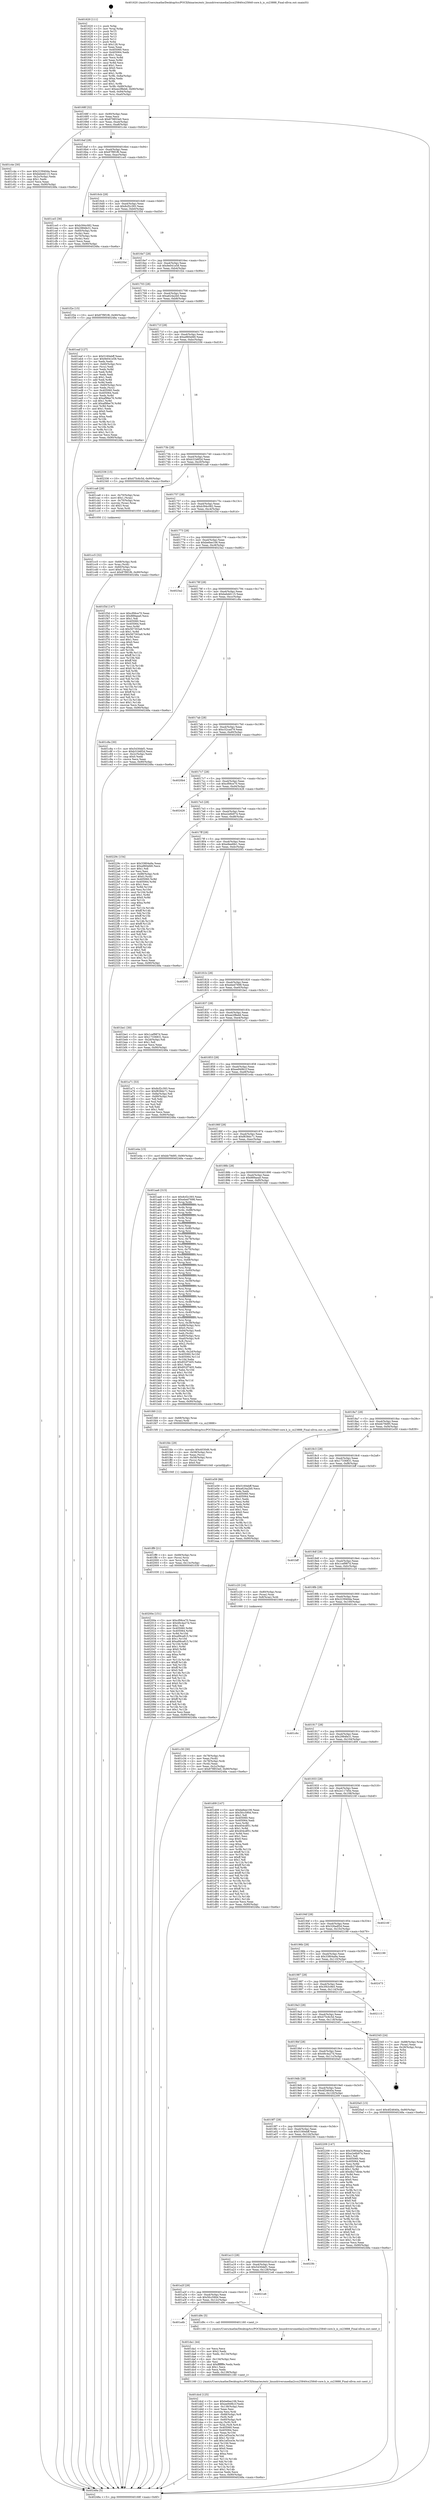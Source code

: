 digraph "0x401620" {
  label = "0x401620 (/mnt/c/Users/mathe/Desktop/tcc/POCII/binaries/extr_linuxdriversmediai2ccx25840cx25840-core.h_is_cx23888_Final-ollvm.out::main(0))"
  labelloc = "t"
  node[shape=record]

  Entry [label="",width=0.3,height=0.3,shape=circle,fillcolor=black,style=filled]
  "0x40168f" [label="{
     0x40168f [32]\l
     | [instrs]\l
     &nbsp;&nbsp;0x40168f \<+6\>: mov -0x90(%rbp),%eax\l
     &nbsp;&nbsp;0x401695 \<+2\>: mov %eax,%ecx\l
     &nbsp;&nbsp;0x401697 \<+6\>: sub $0x879853e0,%ecx\l
     &nbsp;&nbsp;0x40169d \<+6\>: mov %eax,-0xa4(%rbp)\l
     &nbsp;&nbsp;0x4016a3 \<+6\>: mov %ecx,-0xa8(%rbp)\l
     &nbsp;&nbsp;0x4016a9 \<+6\>: je 0000000000401c4e \<main+0x62e\>\l
  }"]
  "0x401c4e" [label="{
     0x401c4e [30]\l
     | [instrs]\l
     &nbsp;&nbsp;0x401c4e \<+5\>: mov $0x223940da,%eax\l
     &nbsp;&nbsp;0x401c53 \<+5\>: mov $0xbebdd115,%ecx\l
     &nbsp;&nbsp;0x401c58 \<+3\>: mov -0x2c(%rbp),%edx\l
     &nbsp;&nbsp;0x401c5b \<+3\>: cmp $0x1,%edx\l
     &nbsp;&nbsp;0x401c5e \<+3\>: cmovl %ecx,%eax\l
     &nbsp;&nbsp;0x401c61 \<+6\>: mov %eax,-0x90(%rbp)\l
     &nbsp;&nbsp;0x401c67 \<+5\>: jmp 000000000040248a \<main+0xe6a\>\l
  }"]
  "0x4016af" [label="{
     0x4016af [28]\l
     | [instrs]\l
     &nbsp;&nbsp;0x4016af \<+5\>: jmp 00000000004016b4 \<main+0x94\>\l
     &nbsp;&nbsp;0x4016b4 \<+6\>: mov -0xa4(%rbp),%eax\l
     &nbsp;&nbsp;0x4016ba \<+5\>: sub $0x87f9f1f6,%eax\l
     &nbsp;&nbsp;0x4016bf \<+6\>: mov %eax,-0xac(%rbp)\l
     &nbsp;&nbsp;0x4016c5 \<+6\>: je 0000000000401ce5 \<main+0x6c5\>\l
  }"]
  Exit [label="",width=0.3,height=0.3,shape=circle,fillcolor=black,style=filled,peripheries=2]
  "0x401ce5" [label="{
     0x401ce5 [36]\l
     | [instrs]\l
     &nbsp;&nbsp;0x401ce5 \<+5\>: mov $0xb394c082,%eax\l
     &nbsp;&nbsp;0x401cea \<+5\>: mov $0x2984fe31,%ecx\l
     &nbsp;&nbsp;0x401cef \<+4\>: mov -0x60(%rbp),%rdx\l
     &nbsp;&nbsp;0x401cf3 \<+2\>: mov (%rdx),%esi\l
     &nbsp;&nbsp;0x401cf5 \<+4\>: mov -0x70(%rbp),%rdx\l
     &nbsp;&nbsp;0x401cf9 \<+2\>: cmp (%rdx),%esi\l
     &nbsp;&nbsp;0x401cfb \<+3\>: cmovl %ecx,%eax\l
     &nbsp;&nbsp;0x401cfe \<+6\>: mov %eax,-0x90(%rbp)\l
     &nbsp;&nbsp;0x401d04 \<+5\>: jmp 000000000040248a \<main+0xe6a\>\l
  }"]
  "0x4016cb" [label="{
     0x4016cb [28]\l
     | [instrs]\l
     &nbsp;&nbsp;0x4016cb \<+5\>: jmp 00000000004016d0 \<main+0xb0\>\l
     &nbsp;&nbsp;0x4016d0 \<+6\>: mov -0xa4(%rbp),%eax\l
     &nbsp;&nbsp;0x4016d6 \<+5\>: sub $0x8cf2c393,%eax\l
     &nbsp;&nbsp;0x4016db \<+6\>: mov %eax,-0xb0(%rbp)\l
     &nbsp;&nbsp;0x4016e1 \<+6\>: je 000000000040235d \<main+0xd3d\>\l
  }"]
  "0x40200e" [label="{
     0x40200e [151]\l
     | [instrs]\l
     &nbsp;&nbsp;0x40200e \<+5\>: mov $0xcf06ce70,%eax\l
     &nbsp;&nbsp;0x402013 \<+5\>: mov $0x49c4a27d,%esi\l
     &nbsp;&nbsp;0x402018 \<+2\>: mov $0x1,%dl\l
     &nbsp;&nbsp;0x40201a \<+8\>: mov 0x405060,%r8d\l
     &nbsp;&nbsp;0x402022 \<+8\>: mov 0x405064,%r9d\l
     &nbsp;&nbsp;0x40202a \<+3\>: mov %r8d,%r10d\l
     &nbsp;&nbsp;0x40202d \<+7\>: sub $0xa99ca815,%r10d\l
     &nbsp;&nbsp;0x402034 \<+4\>: sub $0x1,%r10d\l
     &nbsp;&nbsp;0x402038 \<+7\>: add $0xa99ca815,%r10d\l
     &nbsp;&nbsp;0x40203f \<+4\>: imul %r10d,%r8d\l
     &nbsp;&nbsp;0x402043 \<+4\>: and $0x1,%r8d\l
     &nbsp;&nbsp;0x402047 \<+4\>: cmp $0x0,%r8d\l
     &nbsp;&nbsp;0x40204b \<+4\>: sete %r11b\l
     &nbsp;&nbsp;0x40204f \<+4\>: cmp $0xa,%r9d\l
     &nbsp;&nbsp;0x402053 \<+3\>: setl %bl\l
     &nbsp;&nbsp;0x402056 \<+3\>: mov %r11b,%r14b\l
     &nbsp;&nbsp;0x402059 \<+4\>: xor $0xff,%r14b\l
     &nbsp;&nbsp;0x40205d \<+3\>: mov %bl,%r15b\l
     &nbsp;&nbsp;0x402060 \<+4\>: xor $0xff,%r15b\l
     &nbsp;&nbsp;0x402064 \<+3\>: xor $0x0,%dl\l
     &nbsp;&nbsp;0x402067 \<+3\>: mov %r14b,%r12b\l
     &nbsp;&nbsp;0x40206a \<+4\>: and $0x0,%r12b\l
     &nbsp;&nbsp;0x40206e \<+3\>: and %dl,%r11b\l
     &nbsp;&nbsp;0x402071 \<+3\>: mov %r15b,%r13b\l
     &nbsp;&nbsp;0x402074 \<+4\>: and $0x0,%r13b\l
     &nbsp;&nbsp;0x402078 \<+2\>: and %dl,%bl\l
     &nbsp;&nbsp;0x40207a \<+3\>: or %r11b,%r12b\l
     &nbsp;&nbsp;0x40207d \<+3\>: or %bl,%r13b\l
     &nbsp;&nbsp;0x402080 \<+3\>: xor %r13b,%r12b\l
     &nbsp;&nbsp;0x402083 \<+3\>: or %r15b,%r14b\l
     &nbsp;&nbsp;0x402086 \<+4\>: xor $0xff,%r14b\l
     &nbsp;&nbsp;0x40208a \<+3\>: or $0x0,%dl\l
     &nbsp;&nbsp;0x40208d \<+3\>: and %dl,%r14b\l
     &nbsp;&nbsp;0x402090 \<+3\>: or %r14b,%r12b\l
     &nbsp;&nbsp;0x402093 \<+4\>: test $0x1,%r12b\l
     &nbsp;&nbsp;0x402097 \<+3\>: cmovne %esi,%eax\l
     &nbsp;&nbsp;0x40209a \<+6\>: mov %eax,-0x90(%rbp)\l
     &nbsp;&nbsp;0x4020a0 \<+5\>: jmp 000000000040248a \<main+0xe6a\>\l
  }"]
  "0x40235d" [label="{
     0x40235d\l
  }", style=dashed]
  "0x4016e7" [label="{
     0x4016e7 [28]\l
     | [instrs]\l
     &nbsp;&nbsp;0x4016e7 \<+5\>: jmp 00000000004016ec \<main+0xcc\>\l
     &nbsp;&nbsp;0x4016ec \<+6\>: mov -0xa4(%rbp),%eax\l
     &nbsp;&nbsp;0x4016f2 \<+5\>: sub $0x9e041e58,%eax\l
     &nbsp;&nbsp;0x4016f7 \<+6\>: mov %eax,-0xb4(%rbp)\l
     &nbsp;&nbsp;0x4016fd \<+6\>: je 0000000000401f2e \<main+0x90e\>\l
  }"]
  "0x401ff9" [label="{
     0x401ff9 [21]\l
     | [instrs]\l
     &nbsp;&nbsp;0x401ff9 \<+4\>: mov -0x68(%rbp),%rcx\l
     &nbsp;&nbsp;0x401ffd \<+3\>: mov (%rcx),%rcx\l
     &nbsp;&nbsp;0x402000 \<+3\>: mov %rcx,%rdi\l
     &nbsp;&nbsp;0x402003 \<+6\>: mov %eax,-0x13c(%rbp)\l
     &nbsp;&nbsp;0x402009 \<+5\>: call 0000000000401030 \<free@plt\>\l
     | [calls]\l
     &nbsp;&nbsp;0x401030 \{1\} (unknown)\l
  }"]
  "0x401f2e" [label="{
     0x401f2e [15]\l
     | [instrs]\l
     &nbsp;&nbsp;0x401f2e \<+10\>: movl $0x87f9f1f6,-0x90(%rbp)\l
     &nbsp;&nbsp;0x401f38 \<+5\>: jmp 000000000040248a \<main+0xe6a\>\l
  }"]
  "0x401703" [label="{
     0x401703 [28]\l
     | [instrs]\l
     &nbsp;&nbsp;0x401703 \<+5\>: jmp 0000000000401708 \<main+0xe8\>\l
     &nbsp;&nbsp;0x401708 \<+6\>: mov -0xa4(%rbp),%eax\l
     &nbsp;&nbsp;0x40170e \<+5\>: sub $0xa624a2b0,%eax\l
     &nbsp;&nbsp;0x401713 \<+6\>: mov %eax,-0xb8(%rbp)\l
     &nbsp;&nbsp;0x401719 \<+6\>: je 0000000000401eaf \<main+0x88f\>\l
  }"]
  "0x401fdc" [label="{
     0x401fdc [29]\l
     | [instrs]\l
     &nbsp;&nbsp;0x401fdc \<+10\>: movabs $0x4030d6,%rdi\l
     &nbsp;&nbsp;0x401fe6 \<+4\>: mov -0x58(%rbp),%rcx\l
     &nbsp;&nbsp;0x401fea \<+2\>: mov %eax,(%rcx)\l
     &nbsp;&nbsp;0x401fec \<+4\>: mov -0x58(%rbp),%rcx\l
     &nbsp;&nbsp;0x401ff0 \<+2\>: mov (%rcx),%esi\l
     &nbsp;&nbsp;0x401ff2 \<+2\>: mov $0x0,%al\l
     &nbsp;&nbsp;0x401ff4 \<+5\>: call 0000000000401040 \<printf@plt\>\l
     | [calls]\l
     &nbsp;&nbsp;0x401040 \{1\} (unknown)\l
  }"]
  "0x401eaf" [label="{
     0x401eaf [127]\l
     | [instrs]\l
     &nbsp;&nbsp;0x401eaf \<+5\>: mov $0x5160ebff,%eax\l
     &nbsp;&nbsp;0x401eb4 \<+5\>: mov $0x9e041e58,%ecx\l
     &nbsp;&nbsp;0x401eb9 \<+2\>: xor %edx,%edx\l
     &nbsp;&nbsp;0x401ebb \<+4\>: mov -0x60(%rbp),%rsi\l
     &nbsp;&nbsp;0x401ebf \<+2\>: mov (%rsi),%edi\l
     &nbsp;&nbsp;0x401ec1 \<+3\>: mov %edx,%r8d\l
     &nbsp;&nbsp;0x401ec4 \<+3\>: sub %edi,%r8d\l
     &nbsp;&nbsp;0x401ec7 \<+2\>: mov %edx,%edi\l
     &nbsp;&nbsp;0x401ec9 \<+3\>: sub $0x1,%edi\l
     &nbsp;&nbsp;0x401ecc \<+3\>: add %edi,%r8d\l
     &nbsp;&nbsp;0x401ecf \<+3\>: sub %r8d,%edx\l
     &nbsp;&nbsp;0x401ed2 \<+4\>: mov -0x60(%rbp),%rsi\l
     &nbsp;&nbsp;0x401ed6 \<+2\>: mov %edx,(%rsi)\l
     &nbsp;&nbsp;0x401ed8 \<+7\>: mov 0x405060,%edx\l
     &nbsp;&nbsp;0x401edf \<+7\>: mov 0x405064,%edi\l
     &nbsp;&nbsp;0x401ee6 \<+3\>: mov %edx,%r8d\l
     &nbsp;&nbsp;0x401ee9 \<+7\>: sub $0xaf9fee76,%r8d\l
     &nbsp;&nbsp;0x401ef0 \<+4\>: sub $0x1,%r8d\l
     &nbsp;&nbsp;0x401ef4 \<+7\>: add $0xaf9fee76,%r8d\l
     &nbsp;&nbsp;0x401efb \<+4\>: imul %r8d,%edx\l
     &nbsp;&nbsp;0x401eff \<+3\>: and $0x1,%edx\l
     &nbsp;&nbsp;0x401f02 \<+3\>: cmp $0x0,%edx\l
     &nbsp;&nbsp;0x401f05 \<+4\>: sete %r9b\l
     &nbsp;&nbsp;0x401f09 \<+3\>: cmp $0xa,%edi\l
     &nbsp;&nbsp;0x401f0c \<+4\>: setl %r10b\l
     &nbsp;&nbsp;0x401f10 \<+3\>: mov %r9b,%r11b\l
     &nbsp;&nbsp;0x401f13 \<+3\>: and %r10b,%r11b\l
     &nbsp;&nbsp;0x401f16 \<+3\>: xor %r10b,%r9b\l
     &nbsp;&nbsp;0x401f19 \<+3\>: or %r9b,%r11b\l
     &nbsp;&nbsp;0x401f1c \<+4\>: test $0x1,%r11b\l
     &nbsp;&nbsp;0x401f20 \<+3\>: cmovne %ecx,%eax\l
     &nbsp;&nbsp;0x401f23 \<+6\>: mov %eax,-0x90(%rbp)\l
     &nbsp;&nbsp;0x401f29 \<+5\>: jmp 000000000040248a \<main+0xe6a\>\l
  }"]
  "0x40171f" [label="{
     0x40171f [28]\l
     | [instrs]\l
     &nbsp;&nbsp;0x40171f \<+5\>: jmp 0000000000401724 \<main+0x104\>\l
     &nbsp;&nbsp;0x401724 \<+6\>: mov -0xa4(%rbp),%eax\l
     &nbsp;&nbsp;0x40172a \<+5\>: sub $0xa960efd0,%eax\l
     &nbsp;&nbsp;0x40172f \<+6\>: mov %eax,-0xbc(%rbp)\l
     &nbsp;&nbsp;0x401735 \<+6\>: je 0000000000402336 \<main+0xd16\>\l
  }"]
  "0x401dcd" [label="{
     0x401dcd [125]\l
     | [instrs]\l
     &nbsp;&nbsp;0x401dcd \<+5\>: mov $0xbe6ee106,%ecx\l
     &nbsp;&nbsp;0x401dd2 \<+5\>: mov $0xee949b1f,%edx\l
     &nbsp;&nbsp;0x401dd7 \<+6\>: mov -0x138(%rbp),%esi\l
     &nbsp;&nbsp;0x401ddd \<+3\>: imul %eax,%esi\l
     &nbsp;&nbsp;0x401de0 \<+3\>: movslq %esi,%rdi\l
     &nbsp;&nbsp;0x401de3 \<+4\>: mov -0x68(%rbp),%r8\l
     &nbsp;&nbsp;0x401de7 \<+3\>: mov (%r8),%r8\l
     &nbsp;&nbsp;0x401dea \<+4\>: mov -0x60(%rbp),%r9\l
     &nbsp;&nbsp;0x401dee \<+3\>: movslq (%r9),%r9\l
     &nbsp;&nbsp;0x401df1 \<+4\>: mov %rdi,(%r8,%r9,8)\l
     &nbsp;&nbsp;0x401df5 \<+7\>: mov 0x405060,%eax\l
     &nbsp;&nbsp;0x401dfc \<+7\>: mov 0x405064,%esi\l
     &nbsp;&nbsp;0x401e03 \<+3\>: mov %eax,%r10d\l
     &nbsp;&nbsp;0x401e06 \<+7\>: sub $0x1ef3ce3e,%r10d\l
     &nbsp;&nbsp;0x401e0d \<+4\>: sub $0x1,%r10d\l
     &nbsp;&nbsp;0x401e11 \<+7\>: add $0x1ef3ce3e,%r10d\l
     &nbsp;&nbsp;0x401e18 \<+4\>: imul %r10d,%eax\l
     &nbsp;&nbsp;0x401e1c \<+3\>: and $0x1,%eax\l
     &nbsp;&nbsp;0x401e1f \<+3\>: cmp $0x0,%eax\l
     &nbsp;&nbsp;0x401e22 \<+4\>: sete %r11b\l
     &nbsp;&nbsp;0x401e26 \<+3\>: cmp $0xa,%esi\l
     &nbsp;&nbsp;0x401e29 \<+3\>: setl %bl\l
     &nbsp;&nbsp;0x401e2c \<+3\>: mov %r11b,%r14b\l
     &nbsp;&nbsp;0x401e2f \<+3\>: and %bl,%r14b\l
     &nbsp;&nbsp;0x401e32 \<+3\>: xor %bl,%r11b\l
     &nbsp;&nbsp;0x401e35 \<+3\>: or %r11b,%r14b\l
     &nbsp;&nbsp;0x401e38 \<+4\>: test $0x1,%r14b\l
     &nbsp;&nbsp;0x401e3c \<+3\>: cmovne %edx,%ecx\l
     &nbsp;&nbsp;0x401e3f \<+6\>: mov %ecx,-0x90(%rbp)\l
     &nbsp;&nbsp;0x401e45 \<+5\>: jmp 000000000040248a \<main+0xe6a\>\l
  }"]
  "0x402336" [label="{
     0x402336 [15]\l
     | [instrs]\l
     &nbsp;&nbsp;0x402336 \<+10\>: movl $0x475c6c5d,-0x90(%rbp)\l
     &nbsp;&nbsp;0x402340 \<+5\>: jmp 000000000040248a \<main+0xe6a\>\l
  }"]
  "0x40173b" [label="{
     0x40173b [28]\l
     | [instrs]\l
     &nbsp;&nbsp;0x40173b \<+5\>: jmp 0000000000401740 \<main+0x120\>\l
     &nbsp;&nbsp;0x401740 \<+6\>: mov -0xa4(%rbp),%eax\l
     &nbsp;&nbsp;0x401746 \<+5\>: sub $0xb31b6f2d,%eax\l
     &nbsp;&nbsp;0x40174b \<+6\>: mov %eax,-0xc0(%rbp)\l
     &nbsp;&nbsp;0x401751 \<+6\>: je 0000000000401ca8 \<main+0x688\>\l
  }"]
  "0x401da1" [label="{
     0x401da1 [44]\l
     | [instrs]\l
     &nbsp;&nbsp;0x401da1 \<+2\>: xor %ecx,%ecx\l
     &nbsp;&nbsp;0x401da3 \<+5\>: mov $0x2,%edx\l
     &nbsp;&nbsp;0x401da8 \<+6\>: mov %edx,-0x134(%rbp)\l
     &nbsp;&nbsp;0x401dae \<+1\>: cltd\l
     &nbsp;&nbsp;0x401daf \<+6\>: mov -0x134(%rbp),%esi\l
     &nbsp;&nbsp;0x401db5 \<+2\>: idiv %esi\l
     &nbsp;&nbsp;0x401db7 \<+6\>: imul $0xfffffffe,%edx,%edx\l
     &nbsp;&nbsp;0x401dbd \<+3\>: sub $0x1,%ecx\l
     &nbsp;&nbsp;0x401dc0 \<+2\>: sub %ecx,%edx\l
     &nbsp;&nbsp;0x401dc2 \<+6\>: mov %edx,-0x138(%rbp)\l
     &nbsp;&nbsp;0x401dc8 \<+5\>: call 0000000000401160 \<next_i\>\l
     | [calls]\l
     &nbsp;&nbsp;0x401160 \{1\} (/mnt/c/Users/mathe/Desktop/tcc/POCII/binaries/extr_linuxdriversmediai2ccx25840cx25840-core.h_is_cx23888_Final-ollvm.out::next_i)\l
  }"]
  "0x401ca8" [label="{
     0x401ca8 [29]\l
     | [instrs]\l
     &nbsp;&nbsp;0x401ca8 \<+4\>: mov -0x70(%rbp),%rax\l
     &nbsp;&nbsp;0x401cac \<+6\>: movl $0x1,(%rax)\l
     &nbsp;&nbsp;0x401cb2 \<+4\>: mov -0x70(%rbp),%rax\l
     &nbsp;&nbsp;0x401cb6 \<+3\>: movslq (%rax),%rax\l
     &nbsp;&nbsp;0x401cb9 \<+4\>: shl $0x3,%rax\l
     &nbsp;&nbsp;0x401cbd \<+3\>: mov %rax,%rdi\l
     &nbsp;&nbsp;0x401cc0 \<+5\>: call 0000000000401050 \<malloc@plt\>\l
     | [calls]\l
     &nbsp;&nbsp;0x401050 \{1\} (unknown)\l
  }"]
  "0x401757" [label="{
     0x401757 [28]\l
     | [instrs]\l
     &nbsp;&nbsp;0x401757 \<+5\>: jmp 000000000040175c \<main+0x13c\>\l
     &nbsp;&nbsp;0x40175c \<+6\>: mov -0xa4(%rbp),%eax\l
     &nbsp;&nbsp;0x401762 \<+5\>: sub $0xb394c082,%eax\l
     &nbsp;&nbsp;0x401767 \<+6\>: mov %eax,-0xc4(%rbp)\l
     &nbsp;&nbsp;0x40176d \<+6\>: je 0000000000401f3d \<main+0x91d\>\l
  }"]
  "0x401a4b" [label="{
     0x401a4b\l
  }", style=dashed]
  "0x401f3d" [label="{
     0x401f3d [147]\l
     | [instrs]\l
     &nbsp;&nbsp;0x401f3d \<+5\>: mov $0xcf06ce70,%eax\l
     &nbsp;&nbsp;0x401f42 \<+5\>: mov $0x889aea0,%ecx\l
     &nbsp;&nbsp;0x401f47 \<+2\>: mov $0x1,%dl\l
     &nbsp;&nbsp;0x401f49 \<+7\>: mov 0x405060,%esi\l
     &nbsp;&nbsp;0x401f50 \<+7\>: mov 0x405064,%edi\l
     &nbsp;&nbsp;0x401f57 \<+3\>: mov %esi,%r8d\l
     &nbsp;&nbsp;0x401f5a \<+7\>: sub $0x567303a9,%r8d\l
     &nbsp;&nbsp;0x401f61 \<+4\>: sub $0x1,%r8d\l
     &nbsp;&nbsp;0x401f65 \<+7\>: add $0x567303a9,%r8d\l
     &nbsp;&nbsp;0x401f6c \<+4\>: imul %r8d,%esi\l
     &nbsp;&nbsp;0x401f70 \<+3\>: and $0x1,%esi\l
     &nbsp;&nbsp;0x401f73 \<+3\>: cmp $0x0,%esi\l
     &nbsp;&nbsp;0x401f76 \<+4\>: sete %r9b\l
     &nbsp;&nbsp;0x401f7a \<+3\>: cmp $0xa,%edi\l
     &nbsp;&nbsp;0x401f7d \<+4\>: setl %r10b\l
     &nbsp;&nbsp;0x401f81 \<+3\>: mov %r9b,%r11b\l
     &nbsp;&nbsp;0x401f84 \<+4\>: xor $0xff,%r11b\l
     &nbsp;&nbsp;0x401f88 \<+3\>: mov %r10b,%bl\l
     &nbsp;&nbsp;0x401f8b \<+3\>: xor $0xff,%bl\l
     &nbsp;&nbsp;0x401f8e \<+3\>: xor $0x0,%dl\l
     &nbsp;&nbsp;0x401f91 \<+3\>: mov %r11b,%r14b\l
     &nbsp;&nbsp;0x401f94 \<+4\>: and $0x0,%r14b\l
     &nbsp;&nbsp;0x401f98 \<+3\>: and %dl,%r9b\l
     &nbsp;&nbsp;0x401f9b \<+3\>: mov %bl,%r15b\l
     &nbsp;&nbsp;0x401f9e \<+4\>: and $0x0,%r15b\l
     &nbsp;&nbsp;0x401fa2 \<+3\>: and %dl,%r10b\l
     &nbsp;&nbsp;0x401fa5 \<+3\>: or %r9b,%r14b\l
     &nbsp;&nbsp;0x401fa8 \<+3\>: or %r10b,%r15b\l
     &nbsp;&nbsp;0x401fab \<+3\>: xor %r15b,%r14b\l
     &nbsp;&nbsp;0x401fae \<+3\>: or %bl,%r11b\l
     &nbsp;&nbsp;0x401fb1 \<+4\>: xor $0xff,%r11b\l
     &nbsp;&nbsp;0x401fb5 \<+3\>: or $0x0,%dl\l
     &nbsp;&nbsp;0x401fb8 \<+3\>: and %dl,%r11b\l
     &nbsp;&nbsp;0x401fbb \<+3\>: or %r11b,%r14b\l
     &nbsp;&nbsp;0x401fbe \<+4\>: test $0x1,%r14b\l
     &nbsp;&nbsp;0x401fc2 \<+3\>: cmovne %ecx,%eax\l
     &nbsp;&nbsp;0x401fc5 \<+6\>: mov %eax,-0x90(%rbp)\l
     &nbsp;&nbsp;0x401fcb \<+5\>: jmp 000000000040248a \<main+0xe6a\>\l
  }"]
  "0x401773" [label="{
     0x401773 [28]\l
     | [instrs]\l
     &nbsp;&nbsp;0x401773 \<+5\>: jmp 0000000000401778 \<main+0x158\>\l
     &nbsp;&nbsp;0x401778 \<+6\>: mov -0xa4(%rbp),%eax\l
     &nbsp;&nbsp;0x40177e \<+5\>: sub $0xbe6ee106,%eax\l
     &nbsp;&nbsp;0x401783 \<+6\>: mov %eax,-0xc8(%rbp)\l
     &nbsp;&nbsp;0x401789 \<+6\>: je 00000000004023a2 \<main+0xd82\>\l
  }"]
  "0x401d9c" [label="{
     0x401d9c [5]\l
     | [instrs]\l
     &nbsp;&nbsp;0x401d9c \<+5\>: call 0000000000401160 \<next_i\>\l
     | [calls]\l
     &nbsp;&nbsp;0x401160 \{1\} (/mnt/c/Users/mathe/Desktop/tcc/POCII/binaries/extr_linuxdriversmediai2ccx25840cx25840-core.h_is_cx23888_Final-ollvm.out::next_i)\l
  }"]
  "0x4023a2" [label="{
     0x4023a2\l
  }", style=dashed]
  "0x40178f" [label="{
     0x40178f [28]\l
     | [instrs]\l
     &nbsp;&nbsp;0x40178f \<+5\>: jmp 0000000000401794 \<main+0x174\>\l
     &nbsp;&nbsp;0x401794 \<+6\>: mov -0xa4(%rbp),%eax\l
     &nbsp;&nbsp;0x40179a \<+5\>: sub $0xbebdd115,%eax\l
     &nbsp;&nbsp;0x40179f \<+6\>: mov %eax,-0xcc(%rbp)\l
     &nbsp;&nbsp;0x4017a5 \<+6\>: je 0000000000401c8a \<main+0x66a\>\l
  }"]
  "0x401a2f" [label="{
     0x401a2f [28]\l
     | [instrs]\l
     &nbsp;&nbsp;0x401a2f \<+5\>: jmp 0000000000401a34 \<main+0x414\>\l
     &nbsp;&nbsp;0x401a34 \<+6\>: mov -0xa4(%rbp),%eax\l
     &nbsp;&nbsp;0x401a3a \<+5\>: sub $0x5fcc590d,%eax\l
     &nbsp;&nbsp;0x401a3f \<+6\>: mov %eax,-0x12c(%rbp)\l
     &nbsp;&nbsp;0x401a45 \<+6\>: je 0000000000401d9c \<main+0x77c\>\l
  }"]
  "0x401c8a" [label="{
     0x401c8a [30]\l
     | [instrs]\l
     &nbsp;&nbsp;0x401c8a \<+5\>: mov $0x5430def1,%eax\l
     &nbsp;&nbsp;0x401c8f \<+5\>: mov $0xb31b6f2d,%ecx\l
     &nbsp;&nbsp;0x401c94 \<+3\>: mov -0x2c(%rbp),%edx\l
     &nbsp;&nbsp;0x401c97 \<+3\>: cmp $0x0,%edx\l
     &nbsp;&nbsp;0x401c9a \<+3\>: cmove %ecx,%eax\l
     &nbsp;&nbsp;0x401c9d \<+6\>: mov %eax,-0x90(%rbp)\l
     &nbsp;&nbsp;0x401ca3 \<+5\>: jmp 000000000040248a \<main+0xe6a\>\l
  }"]
  "0x4017ab" [label="{
     0x4017ab [28]\l
     | [instrs]\l
     &nbsp;&nbsp;0x4017ab \<+5\>: jmp 00000000004017b0 \<main+0x190\>\l
     &nbsp;&nbsp;0x4017b0 \<+6\>: mov -0xa4(%rbp),%eax\l
     &nbsp;&nbsp;0x4017b6 \<+5\>: sub $0xc52cad79,%eax\l
     &nbsp;&nbsp;0x4017bb \<+6\>: mov %eax,-0xd0(%rbp)\l
     &nbsp;&nbsp;0x4017c1 \<+6\>: je 00000000004020b4 \<main+0xa94\>\l
  }"]
  "0x4021e6" [label="{
     0x4021e6\l
  }", style=dashed]
  "0x4020b4" [label="{
     0x4020b4\l
  }", style=dashed]
  "0x4017c7" [label="{
     0x4017c7 [28]\l
     | [instrs]\l
     &nbsp;&nbsp;0x4017c7 \<+5\>: jmp 00000000004017cc \<main+0x1ac\>\l
     &nbsp;&nbsp;0x4017cc \<+6\>: mov -0xa4(%rbp),%eax\l
     &nbsp;&nbsp;0x4017d2 \<+5\>: sub $0xcf06ce70,%eax\l
     &nbsp;&nbsp;0x4017d7 \<+6\>: mov %eax,-0xd4(%rbp)\l
     &nbsp;&nbsp;0x4017dd \<+6\>: je 0000000000402426 \<main+0xe06\>\l
  }"]
  "0x401a13" [label="{
     0x401a13 [28]\l
     | [instrs]\l
     &nbsp;&nbsp;0x401a13 \<+5\>: jmp 0000000000401a18 \<main+0x3f8\>\l
     &nbsp;&nbsp;0x401a18 \<+6\>: mov -0xa4(%rbp),%eax\l
     &nbsp;&nbsp;0x401a1e \<+5\>: sub $0x5430def1,%eax\l
     &nbsp;&nbsp;0x401a23 \<+6\>: mov %eax,-0x128(%rbp)\l
     &nbsp;&nbsp;0x401a29 \<+6\>: je 00000000004021e6 \<main+0xbc6\>\l
  }"]
  "0x402426" [label="{
     0x402426\l
  }", style=dashed]
  "0x4017e3" [label="{
     0x4017e3 [28]\l
     | [instrs]\l
     &nbsp;&nbsp;0x4017e3 \<+5\>: jmp 00000000004017e8 \<main+0x1c8\>\l
     &nbsp;&nbsp;0x4017e8 \<+6\>: mov -0xa4(%rbp),%eax\l
     &nbsp;&nbsp;0x4017ee \<+5\>: sub $0xe2e6b974,%eax\l
     &nbsp;&nbsp;0x4017f3 \<+6\>: mov %eax,-0xd8(%rbp)\l
     &nbsp;&nbsp;0x4017f9 \<+6\>: je 000000000040229c \<main+0xc7c\>\l
  }"]
  "0x4023fc" [label="{
     0x4023fc\l
  }", style=dashed]
  "0x40229c" [label="{
     0x40229c [154]\l
     | [instrs]\l
     &nbsp;&nbsp;0x40229c \<+5\>: mov $0x33804a9a,%eax\l
     &nbsp;&nbsp;0x4022a1 \<+5\>: mov $0xa960efd0,%ecx\l
     &nbsp;&nbsp;0x4022a6 \<+2\>: mov $0x1,%dl\l
     &nbsp;&nbsp;0x4022a8 \<+2\>: xor %esi,%esi\l
     &nbsp;&nbsp;0x4022aa \<+7\>: mov -0x88(%rbp),%rdi\l
     &nbsp;&nbsp;0x4022b1 \<+6\>: movl $0x0,(%rdi)\l
     &nbsp;&nbsp;0x4022b7 \<+8\>: mov 0x405060,%r8d\l
     &nbsp;&nbsp;0x4022bf \<+8\>: mov 0x405064,%r9d\l
     &nbsp;&nbsp;0x4022c7 \<+3\>: sub $0x1,%esi\l
     &nbsp;&nbsp;0x4022ca \<+3\>: mov %r8d,%r10d\l
     &nbsp;&nbsp;0x4022cd \<+3\>: add %esi,%r10d\l
     &nbsp;&nbsp;0x4022d0 \<+4\>: imul %r10d,%r8d\l
     &nbsp;&nbsp;0x4022d4 \<+4\>: and $0x1,%r8d\l
     &nbsp;&nbsp;0x4022d8 \<+4\>: cmp $0x0,%r8d\l
     &nbsp;&nbsp;0x4022dc \<+4\>: sete %r11b\l
     &nbsp;&nbsp;0x4022e0 \<+4\>: cmp $0xa,%r9d\l
     &nbsp;&nbsp;0x4022e4 \<+3\>: setl %bl\l
     &nbsp;&nbsp;0x4022e7 \<+3\>: mov %r11b,%r14b\l
     &nbsp;&nbsp;0x4022ea \<+4\>: xor $0xff,%r14b\l
     &nbsp;&nbsp;0x4022ee \<+3\>: mov %bl,%r15b\l
     &nbsp;&nbsp;0x4022f1 \<+4\>: xor $0xff,%r15b\l
     &nbsp;&nbsp;0x4022f5 \<+3\>: xor $0x1,%dl\l
     &nbsp;&nbsp;0x4022f8 \<+3\>: mov %r14b,%r12b\l
     &nbsp;&nbsp;0x4022fb \<+4\>: and $0xff,%r12b\l
     &nbsp;&nbsp;0x4022ff \<+3\>: and %dl,%r11b\l
     &nbsp;&nbsp;0x402302 \<+3\>: mov %r15b,%r13b\l
     &nbsp;&nbsp;0x402305 \<+4\>: and $0xff,%r13b\l
     &nbsp;&nbsp;0x402309 \<+2\>: and %dl,%bl\l
     &nbsp;&nbsp;0x40230b \<+3\>: or %r11b,%r12b\l
     &nbsp;&nbsp;0x40230e \<+3\>: or %bl,%r13b\l
     &nbsp;&nbsp;0x402311 \<+3\>: xor %r13b,%r12b\l
     &nbsp;&nbsp;0x402314 \<+3\>: or %r15b,%r14b\l
     &nbsp;&nbsp;0x402317 \<+4\>: xor $0xff,%r14b\l
     &nbsp;&nbsp;0x40231b \<+3\>: or $0x1,%dl\l
     &nbsp;&nbsp;0x40231e \<+3\>: and %dl,%r14b\l
     &nbsp;&nbsp;0x402321 \<+3\>: or %r14b,%r12b\l
     &nbsp;&nbsp;0x402324 \<+4\>: test $0x1,%r12b\l
     &nbsp;&nbsp;0x402328 \<+3\>: cmovne %ecx,%eax\l
     &nbsp;&nbsp;0x40232b \<+6\>: mov %eax,-0x90(%rbp)\l
     &nbsp;&nbsp;0x402331 \<+5\>: jmp 000000000040248a \<main+0xe6a\>\l
  }"]
  "0x4017ff" [label="{
     0x4017ff [28]\l
     | [instrs]\l
     &nbsp;&nbsp;0x4017ff \<+5\>: jmp 0000000000401804 \<main+0x1e4\>\l
     &nbsp;&nbsp;0x401804 \<+6\>: mov -0xa4(%rbp),%eax\l
     &nbsp;&nbsp;0x40180a \<+5\>: sub $0xe9ee6fe1,%eax\l
     &nbsp;&nbsp;0x40180f \<+6\>: mov %eax,-0xdc(%rbp)\l
     &nbsp;&nbsp;0x401815 \<+6\>: je 00000000004020f1 \<main+0xad1\>\l
  }"]
  "0x4019f7" [label="{
     0x4019f7 [28]\l
     | [instrs]\l
     &nbsp;&nbsp;0x4019f7 \<+5\>: jmp 00000000004019fc \<main+0x3dc\>\l
     &nbsp;&nbsp;0x4019fc \<+6\>: mov -0xa4(%rbp),%eax\l
     &nbsp;&nbsp;0x401a02 \<+5\>: sub $0x5160ebff,%eax\l
     &nbsp;&nbsp;0x401a07 \<+6\>: mov %eax,-0x124(%rbp)\l
     &nbsp;&nbsp;0x401a0d \<+6\>: je 00000000004023fc \<main+0xddc\>\l
  }"]
  "0x4020f1" [label="{
     0x4020f1\l
  }", style=dashed]
  "0x40181b" [label="{
     0x40181b [28]\l
     | [instrs]\l
     &nbsp;&nbsp;0x40181b \<+5\>: jmp 0000000000401820 \<main+0x200\>\l
     &nbsp;&nbsp;0x401820 \<+6\>: mov -0xa4(%rbp),%eax\l
     &nbsp;&nbsp;0x401826 \<+5\>: sub $0xebed7698,%eax\l
     &nbsp;&nbsp;0x40182b \<+6\>: mov %eax,-0xe0(%rbp)\l
     &nbsp;&nbsp;0x401831 \<+6\>: je 0000000000401be1 \<main+0x5c1\>\l
  }"]
  "0x402209" [label="{
     0x402209 [147]\l
     | [instrs]\l
     &nbsp;&nbsp;0x402209 \<+5\>: mov $0x33804a9a,%eax\l
     &nbsp;&nbsp;0x40220e \<+5\>: mov $0xe2e6b974,%ecx\l
     &nbsp;&nbsp;0x402213 \<+2\>: mov $0x1,%dl\l
     &nbsp;&nbsp;0x402215 \<+7\>: mov 0x405060,%esi\l
     &nbsp;&nbsp;0x40221c \<+7\>: mov 0x405064,%edi\l
     &nbsp;&nbsp;0x402223 \<+3\>: mov %esi,%r8d\l
     &nbsp;&nbsp;0x402226 \<+7\>: sub $0xdb27db4e,%r8d\l
     &nbsp;&nbsp;0x40222d \<+4\>: sub $0x1,%r8d\l
     &nbsp;&nbsp;0x402231 \<+7\>: add $0xdb27db4e,%r8d\l
     &nbsp;&nbsp;0x402238 \<+4\>: imul %r8d,%esi\l
     &nbsp;&nbsp;0x40223c \<+3\>: and $0x1,%esi\l
     &nbsp;&nbsp;0x40223f \<+3\>: cmp $0x0,%esi\l
     &nbsp;&nbsp;0x402242 \<+4\>: sete %r9b\l
     &nbsp;&nbsp;0x402246 \<+3\>: cmp $0xa,%edi\l
     &nbsp;&nbsp;0x402249 \<+4\>: setl %r10b\l
     &nbsp;&nbsp;0x40224d \<+3\>: mov %r9b,%r11b\l
     &nbsp;&nbsp;0x402250 \<+4\>: xor $0xff,%r11b\l
     &nbsp;&nbsp;0x402254 \<+3\>: mov %r10b,%bl\l
     &nbsp;&nbsp;0x402257 \<+3\>: xor $0xff,%bl\l
     &nbsp;&nbsp;0x40225a \<+3\>: xor $0x0,%dl\l
     &nbsp;&nbsp;0x40225d \<+3\>: mov %r11b,%r14b\l
     &nbsp;&nbsp;0x402260 \<+4\>: and $0x0,%r14b\l
     &nbsp;&nbsp;0x402264 \<+3\>: and %dl,%r9b\l
     &nbsp;&nbsp;0x402267 \<+3\>: mov %bl,%r15b\l
     &nbsp;&nbsp;0x40226a \<+4\>: and $0x0,%r15b\l
     &nbsp;&nbsp;0x40226e \<+3\>: and %dl,%r10b\l
     &nbsp;&nbsp;0x402271 \<+3\>: or %r9b,%r14b\l
     &nbsp;&nbsp;0x402274 \<+3\>: or %r10b,%r15b\l
     &nbsp;&nbsp;0x402277 \<+3\>: xor %r15b,%r14b\l
     &nbsp;&nbsp;0x40227a \<+3\>: or %bl,%r11b\l
     &nbsp;&nbsp;0x40227d \<+4\>: xor $0xff,%r11b\l
     &nbsp;&nbsp;0x402281 \<+3\>: or $0x0,%dl\l
     &nbsp;&nbsp;0x402284 \<+3\>: and %dl,%r11b\l
     &nbsp;&nbsp;0x402287 \<+3\>: or %r11b,%r14b\l
     &nbsp;&nbsp;0x40228a \<+4\>: test $0x1,%r14b\l
     &nbsp;&nbsp;0x40228e \<+3\>: cmovne %ecx,%eax\l
     &nbsp;&nbsp;0x402291 \<+6\>: mov %eax,-0x90(%rbp)\l
     &nbsp;&nbsp;0x402297 \<+5\>: jmp 000000000040248a \<main+0xe6a\>\l
  }"]
  "0x401be1" [label="{
     0x401be1 [30]\l
     | [instrs]\l
     &nbsp;&nbsp;0x401be1 \<+5\>: mov $0x1cef987d,%eax\l
     &nbsp;&nbsp;0x401be6 \<+5\>: mov $0x17336831,%ecx\l
     &nbsp;&nbsp;0x401beb \<+3\>: mov -0x2d(%rbp),%dl\l
     &nbsp;&nbsp;0x401bee \<+3\>: test $0x1,%dl\l
     &nbsp;&nbsp;0x401bf1 \<+3\>: cmovne %ecx,%eax\l
     &nbsp;&nbsp;0x401bf4 \<+6\>: mov %eax,-0x90(%rbp)\l
     &nbsp;&nbsp;0x401bfa \<+5\>: jmp 000000000040248a \<main+0xe6a\>\l
  }"]
  "0x401837" [label="{
     0x401837 [28]\l
     | [instrs]\l
     &nbsp;&nbsp;0x401837 \<+5\>: jmp 000000000040183c \<main+0x21c\>\l
     &nbsp;&nbsp;0x40183c \<+6\>: mov -0xa4(%rbp),%eax\l
     &nbsp;&nbsp;0x401842 \<+5\>: sub $0xee2f8eb6,%eax\l
     &nbsp;&nbsp;0x401847 \<+6\>: mov %eax,-0xe4(%rbp)\l
     &nbsp;&nbsp;0x40184d \<+6\>: je 0000000000401a71 \<main+0x451\>\l
  }"]
  "0x4019db" [label="{
     0x4019db [28]\l
     | [instrs]\l
     &nbsp;&nbsp;0x4019db \<+5\>: jmp 00000000004019e0 \<main+0x3c0\>\l
     &nbsp;&nbsp;0x4019e0 \<+6\>: mov -0xa4(%rbp),%eax\l
     &nbsp;&nbsp;0x4019e6 \<+5\>: sub $0x4f24640a,%eax\l
     &nbsp;&nbsp;0x4019eb \<+6\>: mov %eax,-0x120(%rbp)\l
     &nbsp;&nbsp;0x4019f1 \<+6\>: je 0000000000402209 \<main+0xbe9\>\l
  }"]
  "0x401a71" [label="{
     0x401a71 [53]\l
     | [instrs]\l
     &nbsp;&nbsp;0x401a71 \<+5\>: mov $0x8cf2c393,%eax\l
     &nbsp;&nbsp;0x401a76 \<+5\>: mov $0xf838dc71,%ecx\l
     &nbsp;&nbsp;0x401a7b \<+6\>: mov -0x8a(%rbp),%dl\l
     &nbsp;&nbsp;0x401a81 \<+7\>: mov -0x89(%rbp),%sil\l
     &nbsp;&nbsp;0x401a88 \<+3\>: mov %dl,%dil\l
     &nbsp;&nbsp;0x401a8b \<+3\>: and %sil,%dil\l
     &nbsp;&nbsp;0x401a8e \<+3\>: xor %sil,%dl\l
     &nbsp;&nbsp;0x401a91 \<+3\>: or %dl,%dil\l
     &nbsp;&nbsp;0x401a94 \<+4\>: test $0x1,%dil\l
     &nbsp;&nbsp;0x401a98 \<+3\>: cmovne %ecx,%eax\l
     &nbsp;&nbsp;0x401a9b \<+6\>: mov %eax,-0x90(%rbp)\l
     &nbsp;&nbsp;0x401aa1 \<+5\>: jmp 000000000040248a \<main+0xe6a\>\l
  }"]
  "0x401853" [label="{
     0x401853 [28]\l
     | [instrs]\l
     &nbsp;&nbsp;0x401853 \<+5\>: jmp 0000000000401858 \<main+0x238\>\l
     &nbsp;&nbsp;0x401858 \<+6\>: mov -0xa4(%rbp),%eax\l
     &nbsp;&nbsp;0x40185e \<+5\>: sub $0xee949b1f,%eax\l
     &nbsp;&nbsp;0x401863 \<+6\>: mov %eax,-0xe8(%rbp)\l
     &nbsp;&nbsp;0x401869 \<+6\>: je 0000000000401e4a \<main+0x82a\>\l
  }"]
  "0x40248a" [label="{
     0x40248a [5]\l
     | [instrs]\l
     &nbsp;&nbsp;0x40248a \<+5\>: jmp 000000000040168f \<main+0x6f\>\l
  }"]
  "0x401620" [label="{
     0x401620 [111]\l
     | [instrs]\l
     &nbsp;&nbsp;0x401620 \<+1\>: push %rbp\l
     &nbsp;&nbsp;0x401621 \<+3\>: mov %rsp,%rbp\l
     &nbsp;&nbsp;0x401624 \<+2\>: push %r15\l
     &nbsp;&nbsp;0x401626 \<+2\>: push %r14\l
     &nbsp;&nbsp;0x401628 \<+2\>: push %r13\l
     &nbsp;&nbsp;0x40162a \<+2\>: push %r12\l
     &nbsp;&nbsp;0x40162c \<+1\>: push %rbx\l
     &nbsp;&nbsp;0x40162d \<+7\>: sub $0x128,%rsp\l
     &nbsp;&nbsp;0x401634 \<+2\>: xor %eax,%eax\l
     &nbsp;&nbsp;0x401636 \<+7\>: mov 0x405060,%ecx\l
     &nbsp;&nbsp;0x40163d \<+7\>: mov 0x405064,%edx\l
     &nbsp;&nbsp;0x401644 \<+3\>: sub $0x1,%eax\l
     &nbsp;&nbsp;0x401647 \<+3\>: mov %ecx,%r8d\l
     &nbsp;&nbsp;0x40164a \<+3\>: add %eax,%r8d\l
     &nbsp;&nbsp;0x40164d \<+4\>: imul %r8d,%ecx\l
     &nbsp;&nbsp;0x401651 \<+3\>: and $0x1,%ecx\l
     &nbsp;&nbsp;0x401654 \<+3\>: cmp $0x0,%ecx\l
     &nbsp;&nbsp;0x401657 \<+4\>: sete %r9b\l
     &nbsp;&nbsp;0x40165b \<+4\>: and $0x1,%r9b\l
     &nbsp;&nbsp;0x40165f \<+7\>: mov %r9b,-0x8a(%rbp)\l
     &nbsp;&nbsp;0x401666 \<+3\>: cmp $0xa,%edx\l
     &nbsp;&nbsp;0x401669 \<+4\>: setl %r9b\l
     &nbsp;&nbsp;0x40166d \<+4\>: and $0x1,%r9b\l
     &nbsp;&nbsp;0x401671 \<+7\>: mov %r9b,-0x89(%rbp)\l
     &nbsp;&nbsp;0x401678 \<+10\>: movl $0xee2f8eb6,-0x90(%rbp)\l
     &nbsp;&nbsp;0x401682 \<+6\>: mov %edi,-0x94(%rbp)\l
     &nbsp;&nbsp;0x401688 \<+7\>: mov %rsi,-0xa0(%rbp)\l
  }"]
  "0x4020a5" [label="{
     0x4020a5 [15]\l
     | [instrs]\l
     &nbsp;&nbsp;0x4020a5 \<+10\>: movl $0x4f24640a,-0x90(%rbp)\l
     &nbsp;&nbsp;0x4020af \<+5\>: jmp 000000000040248a \<main+0xe6a\>\l
  }"]
  "0x401e4a" [label="{
     0x401e4a [15]\l
     | [instrs]\l
     &nbsp;&nbsp;0x401e4a \<+10\>: movl $0xbb79d95,-0x90(%rbp)\l
     &nbsp;&nbsp;0x401e54 \<+5\>: jmp 000000000040248a \<main+0xe6a\>\l
  }"]
  "0x40186f" [label="{
     0x40186f [28]\l
     | [instrs]\l
     &nbsp;&nbsp;0x40186f \<+5\>: jmp 0000000000401874 \<main+0x254\>\l
     &nbsp;&nbsp;0x401874 \<+6\>: mov -0xa4(%rbp),%eax\l
     &nbsp;&nbsp;0x40187a \<+5\>: sub $0xf838dc71,%eax\l
     &nbsp;&nbsp;0x40187f \<+6\>: mov %eax,-0xec(%rbp)\l
     &nbsp;&nbsp;0x401885 \<+6\>: je 0000000000401aa6 \<main+0x486\>\l
  }"]
  "0x4019bf" [label="{
     0x4019bf [28]\l
     | [instrs]\l
     &nbsp;&nbsp;0x4019bf \<+5\>: jmp 00000000004019c4 \<main+0x3a4\>\l
     &nbsp;&nbsp;0x4019c4 \<+6\>: mov -0xa4(%rbp),%eax\l
     &nbsp;&nbsp;0x4019ca \<+5\>: sub $0x49c4a27d,%eax\l
     &nbsp;&nbsp;0x4019cf \<+6\>: mov %eax,-0x11c(%rbp)\l
     &nbsp;&nbsp;0x4019d5 \<+6\>: je 00000000004020a5 \<main+0xa85\>\l
  }"]
  "0x401aa6" [label="{
     0x401aa6 [315]\l
     | [instrs]\l
     &nbsp;&nbsp;0x401aa6 \<+5\>: mov $0x8cf2c393,%eax\l
     &nbsp;&nbsp;0x401aab \<+5\>: mov $0xebed7698,%ecx\l
     &nbsp;&nbsp;0x401ab0 \<+3\>: mov %rsp,%rdx\l
     &nbsp;&nbsp;0x401ab3 \<+4\>: add $0xfffffffffffffff0,%rdx\l
     &nbsp;&nbsp;0x401ab7 \<+3\>: mov %rdx,%rsp\l
     &nbsp;&nbsp;0x401aba \<+7\>: mov %rdx,-0x88(%rbp)\l
     &nbsp;&nbsp;0x401ac1 \<+3\>: mov %rsp,%rdx\l
     &nbsp;&nbsp;0x401ac4 \<+4\>: add $0xfffffffffffffff0,%rdx\l
     &nbsp;&nbsp;0x401ac8 \<+3\>: mov %rdx,%rsp\l
     &nbsp;&nbsp;0x401acb \<+3\>: mov %rsp,%rsi\l
     &nbsp;&nbsp;0x401ace \<+4\>: add $0xfffffffffffffff0,%rsi\l
     &nbsp;&nbsp;0x401ad2 \<+3\>: mov %rsi,%rsp\l
     &nbsp;&nbsp;0x401ad5 \<+4\>: mov %rsi,-0x80(%rbp)\l
     &nbsp;&nbsp;0x401ad9 \<+3\>: mov %rsp,%rsi\l
     &nbsp;&nbsp;0x401adc \<+4\>: add $0xfffffffffffffff0,%rsi\l
     &nbsp;&nbsp;0x401ae0 \<+3\>: mov %rsi,%rsp\l
     &nbsp;&nbsp;0x401ae3 \<+4\>: mov %rsi,-0x78(%rbp)\l
     &nbsp;&nbsp;0x401ae7 \<+3\>: mov %rsp,%rsi\l
     &nbsp;&nbsp;0x401aea \<+4\>: add $0xfffffffffffffff0,%rsi\l
     &nbsp;&nbsp;0x401aee \<+3\>: mov %rsi,%rsp\l
     &nbsp;&nbsp;0x401af1 \<+4\>: mov %rsi,-0x70(%rbp)\l
     &nbsp;&nbsp;0x401af5 \<+3\>: mov %rsp,%rsi\l
     &nbsp;&nbsp;0x401af8 \<+4\>: add $0xfffffffffffffff0,%rsi\l
     &nbsp;&nbsp;0x401afc \<+3\>: mov %rsi,%rsp\l
     &nbsp;&nbsp;0x401aff \<+4\>: mov %rsi,-0x68(%rbp)\l
     &nbsp;&nbsp;0x401b03 \<+3\>: mov %rsp,%rsi\l
     &nbsp;&nbsp;0x401b06 \<+4\>: add $0xfffffffffffffff0,%rsi\l
     &nbsp;&nbsp;0x401b0a \<+3\>: mov %rsi,%rsp\l
     &nbsp;&nbsp;0x401b0d \<+4\>: mov %rsi,-0x60(%rbp)\l
     &nbsp;&nbsp;0x401b11 \<+3\>: mov %rsp,%rsi\l
     &nbsp;&nbsp;0x401b14 \<+4\>: add $0xfffffffffffffff0,%rsi\l
     &nbsp;&nbsp;0x401b18 \<+3\>: mov %rsi,%rsp\l
     &nbsp;&nbsp;0x401b1b \<+4\>: mov %rsi,-0x58(%rbp)\l
     &nbsp;&nbsp;0x401b1f \<+3\>: mov %rsp,%rsi\l
     &nbsp;&nbsp;0x401b22 \<+4\>: add $0xfffffffffffffff0,%rsi\l
     &nbsp;&nbsp;0x401b26 \<+3\>: mov %rsi,%rsp\l
     &nbsp;&nbsp;0x401b29 \<+4\>: mov %rsi,-0x50(%rbp)\l
     &nbsp;&nbsp;0x401b2d \<+3\>: mov %rsp,%rsi\l
     &nbsp;&nbsp;0x401b30 \<+4\>: add $0xfffffffffffffff0,%rsi\l
     &nbsp;&nbsp;0x401b34 \<+3\>: mov %rsi,%rsp\l
     &nbsp;&nbsp;0x401b37 \<+4\>: mov %rsi,-0x48(%rbp)\l
     &nbsp;&nbsp;0x401b3b \<+3\>: mov %rsp,%rsi\l
     &nbsp;&nbsp;0x401b3e \<+4\>: add $0xfffffffffffffff0,%rsi\l
     &nbsp;&nbsp;0x401b42 \<+3\>: mov %rsi,%rsp\l
     &nbsp;&nbsp;0x401b45 \<+4\>: mov %rsi,-0x40(%rbp)\l
     &nbsp;&nbsp;0x401b49 \<+3\>: mov %rsp,%rsi\l
     &nbsp;&nbsp;0x401b4c \<+4\>: add $0xfffffffffffffff0,%rsi\l
     &nbsp;&nbsp;0x401b50 \<+3\>: mov %rsi,%rsp\l
     &nbsp;&nbsp;0x401b53 \<+4\>: mov %rsi,-0x38(%rbp)\l
     &nbsp;&nbsp;0x401b57 \<+7\>: mov -0x88(%rbp),%rsi\l
     &nbsp;&nbsp;0x401b5e \<+6\>: movl $0x0,(%rsi)\l
     &nbsp;&nbsp;0x401b64 \<+6\>: mov -0x94(%rbp),%edi\l
     &nbsp;&nbsp;0x401b6a \<+2\>: mov %edi,(%rdx)\l
     &nbsp;&nbsp;0x401b6c \<+4\>: mov -0x80(%rbp),%rsi\l
     &nbsp;&nbsp;0x401b70 \<+7\>: mov -0xa0(%rbp),%r8\l
     &nbsp;&nbsp;0x401b77 \<+3\>: mov %r8,(%rsi)\l
     &nbsp;&nbsp;0x401b7a \<+3\>: cmpl $0x2,(%rdx)\l
     &nbsp;&nbsp;0x401b7d \<+4\>: setne %r9b\l
     &nbsp;&nbsp;0x401b81 \<+4\>: and $0x1,%r9b\l
     &nbsp;&nbsp;0x401b85 \<+4\>: mov %r9b,-0x2d(%rbp)\l
     &nbsp;&nbsp;0x401b89 \<+8\>: mov 0x405060,%r10d\l
     &nbsp;&nbsp;0x401b91 \<+8\>: mov 0x405064,%r11d\l
     &nbsp;&nbsp;0x401b99 \<+3\>: mov %r10d,%ebx\l
     &nbsp;&nbsp;0x401b9c \<+6\>: sub $0x852f7405,%ebx\l
     &nbsp;&nbsp;0x401ba2 \<+3\>: sub $0x1,%ebx\l
     &nbsp;&nbsp;0x401ba5 \<+6\>: add $0x852f7405,%ebx\l
     &nbsp;&nbsp;0x401bab \<+4\>: imul %ebx,%r10d\l
     &nbsp;&nbsp;0x401baf \<+4\>: and $0x1,%r10d\l
     &nbsp;&nbsp;0x401bb3 \<+4\>: cmp $0x0,%r10d\l
     &nbsp;&nbsp;0x401bb7 \<+4\>: sete %r9b\l
     &nbsp;&nbsp;0x401bbb \<+4\>: cmp $0xa,%r11d\l
     &nbsp;&nbsp;0x401bbf \<+4\>: setl %r14b\l
     &nbsp;&nbsp;0x401bc3 \<+3\>: mov %r9b,%r15b\l
     &nbsp;&nbsp;0x401bc6 \<+3\>: and %r14b,%r15b\l
     &nbsp;&nbsp;0x401bc9 \<+3\>: xor %r14b,%r9b\l
     &nbsp;&nbsp;0x401bcc \<+3\>: or %r9b,%r15b\l
     &nbsp;&nbsp;0x401bcf \<+4\>: test $0x1,%r15b\l
     &nbsp;&nbsp;0x401bd3 \<+3\>: cmovne %ecx,%eax\l
     &nbsp;&nbsp;0x401bd6 \<+6\>: mov %eax,-0x90(%rbp)\l
     &nbsp;&nbsp;0x401bdc \<+5\>: jmp 000000000040248a \<main+0xe6a\>\l
  }"]
  "0x40188b" [label="{
     0x40188b [28]\l
     | [instrs]\l
     &nbsp;&nbsp;0x40188b \<+5\>: jmp 0000000000401890 \<main+0x270\>\l
     &nbsp;&nbsp;0x401890 \<+6\>: mov -0xa4(%rbp),%eax\l
     &nbsp;&nbsp;0x401896 \<+5\>: sub $0x889aea0,%eax\l
     &nbsp;&nbsp;0x40189b \<+6\>: mov %eax,-0xf0(%rbp)\l
     &nbsp;&nbsp;0x4018a1 \<+6\>: je 0000000000401fd0 \<main+0x9b0\>\l
  }"]
  "0x402345" [label="{
     0x402345 [24]\l
     | [instrs]\l
     &nbsp;&nbsp;0x402345 \<+7\>: mov -0x88(%rbp),%rax\l
     &nbsp;&nbsp;0x40234c \<+2\>: mov (%rax),%eax\l
     &nbsp;&nbsp;0x40234e \<+4\>: lea -0x28(%rbp),%rsp\l
     &nbsp;&nbsp;0x402352 \<+1\>: pop %rbx\l
     &nbsp;&nbsp;0x402353 \<+2\>: pop %r12\l
     &nbsp;&nbsp;0x402355 \<+2\>: pop %r13\l
     &nbsp;&nbsp;0x402357 \<+2\>: pop %r14\l
     &nbsp;&nbsp;0x402359 \<+2\>: pop %r15\l
     &nbsp;&nbsp;0x40235b \<+1\>: pop %rbp\l
     &nbsp;&nbsp;0x40235c \<+1\>: ret\l
  }"]
  "0x4019a3" [label="{
     0x4019a3 [28]\l
     | [instrs]\l
     &nbsp;&nbsp;0x4019a3 \<+5\>: jmp 00000000004019a8 \<main+0x388\>\l
     &nbsp;&nbsp;0x4019a8 \<+6\>: mov -0xa4(%rbp),%eax\l
     &nbsp;&nbsp;0x4019ae \<+5\>: sub $0x475c6c5d,%eax\l
     &nbsp;&nbsp;0x4019b3 \<+6\>: mov %eax,-0x118(%rbp)\l
     &nbsp;&nbsp;0x4019b9 \<+6\>: je 0000000000402345 \<main+0xd25\>\l
  }"]
  "0x401fd0" [label="{
     0x401fd0 [12]\l
     | [instrs]\l
     &nbsp;&nbsp;0x401fd0 \<+4\>: mov -0x68(%rbp),%rax\l
     &nbsp;&nbsp;0x401fd4 \<+3\>: mov (%rax),%rdi\l
     &nbsp;&nbsp;0x401fd7 \<+5\>: call 00000000004015f0 \<is_cx23888\>\l
     | [calls]\l
     &nbsp;&nbsp;0x4015f0 \{1\} (/mnt/c/Users/mathe/Desktop/tcc/POCII/binaries/extr_linuxdriversmediai2ccx25840cx25840-core.h_is_cx23888_Final-ollvm.out::is_cx23888)\l
  }"]
  "0x4018a7" [label="{
     0x4018a7 [28]\l
     | [instrs]\l
     &nbsp;&nbsp;0x4018a7 \<+5\>: jmp 00000000004018ac \<main+0x28c\>\l
     &nbsp;&nbsp;0x4018ac \<+6\>: mov -0xa4(%rbp),%eax\l
     &nbsp;&nbsp;0x4018b2 \<+5\>: sub $0xbb79d95,%eax\l
     &nbsp;&nbsp;0x4018b7 \<+6\>: mov %eax,-0xf4(%rbp)\l
     &nbsp;&nbsp;0x4018bd \<+6\>: je 0000000000401e59 \<main+0x839\>\l
  }"]
  "0x402115" [label="{
     0x402115\l
  }", style=dashed]
  "0x401e59" [label="{
     0x401e59 [86]\l
     | [instrs]\l
     &nbsp;&nbsp;0x401e59 \<+5\>: mov $0x5160ebff,%eax\l
     &nbsp;&nbsp;0x401e5e \<+5\>: mov $0xa624a2b0,%ecx\l
     &nbsp;&nbsp;0x401e63 \<+2\>: xor %edx,%edx\l
     &nbsp;&nbsp;0x401e65 \<+7\>: mov 0x405060,%esi\l
     &nbsp;&nbsp;0x401e6c \<+7\>: mov 0x405064,%edi\l
     &nbsp;&nbsp;0x401e73 \<+3\>: sub $0x1,%edx\l
     &nbsp;&nbsp;0x401e76 \<+3\>: mov %esi,%r8d\l
     &nbsp;&nbsp;0x401e79 \<+3\>: add %edx,%r8d\l
     &nbsp;&nbsp;0x401e7c \<+4\>: imul %r8d,%esi\l
     &nbsp;&nbsp;0x401e80 \<+3\>: and $0x1,%esi\l
     &nbsp;&nbsp;0x401e83 \<+3\>: cmp $0x0,%esi\l
     &nbsp;&nbsp;0x401e86 \<+4\>: sete %r9b\l
     &nbsp;&nbsp;0x401e8a \<+3\>: cmp $0xa,%edi\l
     &nbsp;&nbsp;0x401e8d \<+4\>: setl %r10b\l
     &nbsp;&nbsp;0x401e91 \<+3\>: mov %r9b,%r11b\l
     &nbsp;&nbsp;0x401e94 \<+3\>: and %r10b,%r11b\l
     &nbsp;&nbsp;0x401e97 \<+3\>: xor %r10b,%r9b\l
     &nbsp;&nbsp;0x401e9a \<+3\>: or %r9b,%r11b\l
     &nbsp;&nbsp;0x401e9d \<+4\>: test $0x1,%r11b\l
     &nbsp;&nbsp;0x401ea1 \<+3\>: cmovne %ecx,%eax\l
     &nbsp;&nbsp;0x401ea4 \<+6\>: mov %eax,-0x90(%rbp)\l
     &nbsp;&nbsp;0x401eaa \<+5\>: jmp 000000000040248a \<main+0xe6a\>\l
  }"]
  "0x4018c3" [label="{
     0x4018c3 [28]\l
     | [instrs]\l
     &nbsp;&nbsp;0x4018c3 \<+5\>: jmp 00000000004018c8 \<main+0x2a8\>\l
     &nbsp;&nbsp;0x4018c8 \<+6\>: mov -0xa4(%rbp),%eax\l
     &nbsp;&nbsp;0x4018ce \<+5\>: sub $0x17336831,%eax\l
     &nbsp;&nbsp;0x4018d3 \<+6\>: mov %eax,-0xf8(%rbp)\l
     &nbsp;&nbsp;0x4018d9 \<+6\>: je 0000000000401bff \<main+0x5df\>\l
  }"]
  "0x401987" [label="{
     0x401987 [28]\l
     | [instrs]\l
     &nbsp;&nbsp;0x401987 \<+5\>: jmp 000000000040198c \<main+0x36c\>\l
     &nbsp;&nbsp;0x40198c \<+6\>: mov -0xa4(%rbp),%eax\l
     &nbsp;&nbsp;0x401992 \<+5\>: sub $0x3f43c9e5,%eax\l
     &nbsp;&nbsp;0x401997 \<+6\>: mov %eax,-0x114(%rbp)\l
     &nbsp;&nbsp;0x40199d \<+6\>: je 0000000000402115 \<main+0xaf5\>\l
  }"]
  "0x401bff" [label="{
     0x401bff\l
  }", style=dashed]
  "0x4018df" [label="{
     0x4018df [28]\l
     | [instrs]\l
     &nbsp;&nbsp;0x4018df \<+5\>: jmp 00000000004018e4 \<main+0x2c4\>\l
     &nbsp;&nbsp;0x4018e4 \<+6\>: mov -0xa4(%rbp),%eax\l
     &nbsp;&nbsp;0x4018ea \<+5\>: sub $0x1cef987d,%eax\l
     &nbsp;&nbsp;0x4018ef \<+6\>: mov %eax,-0xfc(%rbp)\l
     &nbsp;&nbsp;0x4018f5 \<+6\>: je 0000000000401c20 \<main+0x600\>\l
  }"]
  "0x402473" [label="{
     0x402473\l
  }", style=dashed]
  "0x401c20" [label="{
     0x401c20 [16]\l
     | [instrs]\l
     &nbsp;&nbsp;0x401c20 \<+4\>: mov -0x80(%rbp),%rax\l
     &nbsp;&nbsp;0x401c24 \<+3\>: mov (%rax),%rax\l
     &nbsp;&nbsp;0x401c27 \<+4\>: mov 0x8(%rax),%rdi\l
     &nbsp;&nbsp;0x401c2b \<+5\>: call 0000000000401060 \<atoi@plt\>\l
     | [calls]\l
     &nbsp;&nbsp;0x401060 \{1\} (unknown)\l
  }"]
  "0x4018fb" [label="{
     0x4018fb [28]\l
     | [instrs]\l
     &nbsp;&nbsp;0x4018fb \<+5\>: jmp 0000000000401900 \<main+0x2e0\>\l
     &nbsp;&nbsp;0x401900 \<+6\>: mov -0xa4(%rbp),%eax\l
     &nbsp;&nbsp;0x401906 \<+5\>: sub $0x223940da,%eax\l
     &nbsp;&nbsp;0x40190b \<+6\>: mov %eax,-0x100(%rbp)\l
     &nbsp;&nbsp;0x401911 \<+6\>: je 0000000000401c6c \<main+0x64c\>\l
  }"]
  "0x401c30" [label="{
     0x401c30 [30]\l
     | [instrs]\l
     &nbsp;&nbsp;0x401c30 \<+4\>: mov -0x78(%rbp),%rdi\l
     &nbsp;&nbsp;0x401c34 \<+2\>: mov %eax,(%rdi)\l
     &nbsp;&nbsp;0x401c36 \<+4\>: mov -0x78(%rbp),%rdi\l
     &nbsp;&nbsp;0x401c3a \<+2\>: mov (%rdi),%eax\l
     &nbsp;&nbsp;0x401c3c \<+3\>: mov %eax,-0x2c(%rbp)\l
     &nbsp;&nbsp;0x401c3f \<+10\>: movl $0x879853e0,-0x90(%rbp)\l
     &nbsp;&nbsp;0x401c49 \<+5\>: jmp 000000000040248a \<main+0xe6a\>\l
  }"]
  "0x401cc5" [label="{
     0x401cc5 [32]\l
     | [instrs]\l
     &nbsp;&nbsp;0x401cc5 \<+4\>: mov -0x68(%rbp),%rdi\l
     &nbsp;&nbsp;0x401cc9 \<+3\>: mov %rax,(%rdi)\l
     &nbsp;&nbsp;0x401ccc \<+4\>: mov -0x60(%rbp),%rax\l
     &nbsp;&nbsp;0x401cd0 \<+6\>: movl $0x0,(%rax)\l
     &nbsp;&nbsp;0x401cd6 \<+10\>: movl $0x87f9f1f6,-0x90(%rbp)\l
     &nbsp;&nbsp;0x401ce0 \<+5\>: jmp 000000000040248a \<main+0xe6a\>\l
  }"]
  "0x40196b" [label="{
     0x40196b [28]\l
     | [instrs]\l
     &nbsp;&nbsp;0x40196b \<+5\>: jmp 0000000000401970 \<main+0x350\>\l
     &nbsp;&nbsp;0x401970 \<+6\>: mov -0xa4(%rbp),%eax\l
     &nbsp;&nbsp;0x401976 \<+5\>: sub $0x33804a9a,%eax\l
     &nbsp;&nbsp;0x40197b \<+6\>: mov %eax,-0x110(%rbp)\l
     &nbsp;&nbsp;0x401981 \<+6\>: je 0000000000402473 \<main+0xe53\>\l
  }"]
  "0x401c6c" [label="{
     0x401c6c\l
  }", style=dashed]
  "0x401917" [label="{
     0x401917 [28]\l
     | [instrs]\l
     &nbsp;&nbsp;0x401917 \<+5\>: jmp 000000000040191c \<main+0x2fc\>\l
     &nbsp;&nbsp;0x40191c \<+6\>: mov -0xa4(%rbp),%eax\l
     &nbsp;&nbsp;0x401922 \<+5\>: sub $0x2984fe31,%eax\l
     &nbsp;&nbsp;0x401927 \<+6\>: mov %eax,-0x104(%rbp)\l
     &nbsp;&nbsp;0x40192d \<+6\>: je 0000000000401d09 \<main+0x6e9\>\l
  }"]
  "0x402199" [label="{
     0x402199\l
  }", style=dashed]
  "0x401d09" [label="{
     0x401d09 [147]\l
     | [instrs]\l
     &nbsp;&nbsp;0x401d09 \<+5\>: mov $0xbe6ee106,%eax\l
     &nbsp;&nbsp;0x401d0e \<+5\>: mov $0x5fcc590d,%ecx\l
     &nbsp;&nbsp;0x401d13 \<+2\>: mov $0x1,%dl\l
     &nbsp;&nbsp;0x401d15 \<+7\>: mov 0x405060,%esi\l
     &nbsp;&nbsp;0x401d1c \<+7\>: mov 0x405064,%edi\l
     &nbsp;&nbsp;0x401d23 \<+3\>: mov %esi,%r8d\l
     &nbsp;&nbsp;0x401d26 \<+7\>: sub $0x404cdf51,%r8d\l
     &nbsp;&nbsp;0x401d2d \<+4\>: sub $0x1,%r8d\l
     &nbsp;&nbsp;0x401d31 \<+7\>: add $0x404cdf51,%r8d\l
     &nbsp;&nbsp;0x401d38 \<+4\>: imul %r8d,%esi\l
     &nbsp;&nbsp;0x401d3c \<+3\>: and $0x1,%esi\l
     &nbsp;&nbsp;0x401d3f \<+3\>: cmp $0x0,%esi\l
     &nbsp;&nbsp;0x401d42 \<+4\>: sete %r9b\l
     &nbsp;&nbsp;0x401d46 \<+3\>: cmp $0xa,%edi\l
     &nbsp;&nbsp;0x401d49 \<+4\>: setl %r10b\l
     &nbsp;&nbsp;0x401d4d \<+3\>: mov %r9b,%r11b\l
     &nbsp;&nbsp;0x401d50 \<+4\>: xor $0xff,%r11b\l
     &nbsp;&nbsp;0x401d54 \<+3\>: mov %r10b,%bl\l
     &nbsp;&nbsp;0x401d57 \<+3\>: xor $0xff,%bl\l
     &nbsp;&nbsp;0x401d5a \<+3\>: xor $0x1,%dl\l
     &nbsp;&nbsp;0x401d5d \<+3\>: mov %r11b,%r14b\l
     &nbsp;&nbsp;0x401d60 \<+4\>: and $0xff,%r14b\l
     &nbsp;&nbsp;0x401d64 \<+3\>: and %dl,%r9b\l
     &nbsp;&nbsp;0x401d67 \<+3\>: mov %bl,%r15b\l
     &nbsp;&nbsp;0x401d6a \<+4\>: and $0xff,%r15b\l
     &nbsp;&nbsp;0x401d6e \<+3\>: and %dl,%r10b\l
     &nbsp;&nbsp;0x401d71 \<+3\>: or %r9b,%r14b\l
     &nbsp;&nbsp;0x401d74 \<+3\>: or %r10b,%r15b\l
     &nbsp;&nbsp;0x401d77 \<+3\>: xor %r15b,%r14b\l
     &nbsp;&nbsp;0x401d7a \<+3\>: or %bl,%r11b\l
     &nbsp;&nbsp;0x401d7d \<+4\>: xor $0xff,%r11b\l
     &nbsp;&nbsp;0x401d81 \<+3\>: or $0x1,%dl\l
     &nbsp;&nbsp;0x401d84 \<+3\>: and %dl,%r11b\l
     &nbsp;&nbsp;0x401d87 \<+3\>: or %r11b,%r14b\l
     &nbsp;&nbsp;0x401d8a \<+4\>: test $0x1,%r14b\l
     &nbsp;&nbsp;0x401d8e \<+3\>: cmovne %ecx,%eax\l
     &nbsp;&nbsp;0x401d91 \<+6\>: mov %eax,-0x90(%rbp)\l
     &nbsp;&nbsp;0x401d97 \<+5\>: jmp 000000000040248a \<main+0xe6a\>\l
  }"]
  "0x401933" [label="{
     0x401933 [28]\l
     | [instrs]\l
     &nbsp;&nbsp;0x401933 \<+5\>: jmp 0000000000401938 \<main+0x318\>\l
     &nbsp;&nbsp;0x401938 \<+6\>: mov -0xa4(%rbp),%eax\l
     &nbsp;&nbsp;0x40193e \<+5\>: sub $0x2e117d5e,%eax\l
     &nbsp;&nbsp;0x401943 \<+6\>: mov %eax,-0x108(%rbp)\l
     &nbsp;&nbsp;0x401949 \<+6\>: je 000000000040216f \<main+0xb4f\>\l
  }"]
  "0x40194f" [label="{
     0x40194f [28]\l
     | [instrs]\l
     &nbsp;&nbsp;0x40194f \<+5\>: jmp 0000000000401954 \<main+0x334\>\l
     &nbsp;&nbsp;0x401954 \<+6\>: mov -0xa4(%rbp),%eax\l
     &nbsp;&nbsp;0x40195a \<+5\>: sub $0x326adf2d,%eax\l
     &nbsp;&nbsp;0x40195f \<+6\>: mov %eax,-0x10c(%rbp)\l
     &nbsp;&nbsp;0x401965 \<+6\>: je 0000000000402199 \<main+0xb79\>\l
  }"]
  "0x40216f" [label="{
     0x40216f\l
  }", style=dashed]
  Entry -> "0x401620" [label=" 1"]
  "0x40168f" -> "0x401c4e" [label=" 1"]
  "0x40168f" -> "0x4016af" [label=" 21"]
  "0x402345" -> Exit [label=" 1"]
  "0x4016af" -> "0x401ce5" [label=" 2"]
  "0x4016af" -> "0x4016cb" [label=" 19"]
  "0x402336" -> "0x40248a" [label=" 1"]
  "0x4016cb" -> "0x40235d" [label=" 0"]
  "0x4016cb" -> "0x4016e7" [label=" 19"]
  "0x40229c" -> "0x40248a" [label=" 1"]
  "0x4016e7" -> "0x401f2e" [label=" 1"]
  "0x4016e7" -> "0x401703" [label=" 18"]
  "0x402209" -> "0x40248a" [label=" 1"]
  "0x401703" -> "0x401eaf" [label=" 1"]
  "0x401703" -> "0x40171f" [label=" 17"]
  "0x4020a5" -> "0x40248a" [label=" 1"]
  "0x40171f" -> "0x402336" [label=" 1"]
  "0x40171f" -> "0x40173b" [label=" 16"]
  "0x40200e" -> "0x40248a" [label=" 1"]
  "0x40173b" -> "0x401ca8" [label=" 1"]
  "0x40173b" -> "0x401757" [label=" 15"]
  "0x401ff9" -> "0x40200e" [label=" 1"]
  "0x401757" -> "0x401f3d" [label=" 1"]
  "0x401757" -> "0x401773" [label=" 14"]
  "0x401fdc" -> "0x401ff9" [label=" 1"]
  "0x401773" -> "0x4023a2" [label=" 0"]
  "0x401773" -> "0x40178f" [label=" 14"]
  "0x401fd0" -> "0x401fdc" [label=" 1"]
  "0x40178f" -> "0x401c8a" [label=" 1"]
  "0x40178f" -> "0x4017ab" [label=" 13"]
  "0x401f2e" -> "0x40248a" [label=" 1"]
  "0x4017ab" -> "0x4020b4" [label=" 0"]
  "0x4017ab" -> "0x4017c7" [label=" 13"]
  "0x401eaf" -> "0x40248a" [label=" 1"]
  "0x4017c7" -> "0x402426" [label=" 0"]
  "0x4017c7" -> "0x4017e3" [label=" 13"]
  "0x401e4a" -> "0x40248a" [label=" 1"]
  "0x4017e3" -> "0x40229c" [label=" 1"]
  "0x4017e3" -> "0x4017ff" [label=" 12"]
  "0x401dcd" -> "0x40248a" [label=" 1"]
  "0x4017ff" -> "0x4020f1" [label=" 0"]
  "0x4017ff" -> "0x40181b" [label=" 12"]
  "0x401d9c" -> "0x401da1" [label=" 1"]
  "0x40181b" -> "0x401be1" [label=" 1"]
  "0x40181b" -> "0x401837" [label=" 11"]
  "0x401a2f" -> "0x401a4b" [label=" 0"]
  "0x401837" -> "0x401a71" [label=" 1"]
  "0x401837" -> "0x401853" [label=" 10"]
  "0x401a71" -> "0x40248a" [label=" 1"]
  "0x401620" -> "0x40168f" [label=" 1"]
  "0x40248a" -> "0x40168f" [label=" 21"]
  "0x401f3d" -> "0x40248a" [label=" 1"]
  "0x401853" -> "0x401e4a" [label=" 1"]
  "0x401853" -> "0x40186f" [label=" 9"]
  "0x401a13" -> "0x401a2f" [label=" 1"]
  "0x40186f" -> "0x401aa6" [label=" 1"]
  "0x40186f" -> "0x40188b" [label=" 8"]
  "0x401e59" -> "0x40248a" [label=" 1"]
  "0x401aa6" -> "0x40248a" [label=" 1"]
  "0x401be1" -> "0x40248a" [label=" 1"]
  "0x4019f7" -> "0x401a13" [label=" 1"]
  "0x40188b" -> "0x401fd0" [label=" 1"]
  "0x40188b" -> "0x4018a7" [label=" 7"]
  "0x401da1" -> "0x401dcd" [label=" 1"]
  "0x4018a7" -> "0x401e59" [label=" 1"]
  "0x4018a7" -> "0x4018c3" [label=" 6"]
  "0x4019db" -> "0x4019f7" [label=" 1"]
  "0x4018c3" -> "0x401bff" [label=" 0"]
  "0x4018c3" -> "0x4018df" [label=" 6"]
  "0x401a2f" -> "0x401d9c" [label=" 1"]
  "0x4018df" -> "0x401c20" [label=" 1"]
  "0x4018df" -> "0x4018fb" [label=" 5"]
  "0x401c20" -> "0x401c30" [label=" 1"]
  "0x401c30" -> "0x40248a" [label=" 1"]
  "0x401c4e" -> "0x40248a" [label=" 1"]
  "0x401c8a" -> "0x40248a" [label=" 1"]
  "0x401ca8" -> "0x401cc5" [label=" 1"]
  "0x401cc5" -> "0x40248a" [label=" 1"]
  "0x401ce5" -> "0x40248a" [label=" 2"]
  "0x4019bf" -> "0x4019db" [label=" 2"]
  "0x4018fb" -> "0x401c6c" [label=" 0"]
  "0x4018fb" -> "0x401917" [label=" 5"]
  "0x401a13" -> "0x4021e6" [label=" 0"]
  "0x401917" -> "0x401d09" [label=" 1"]
  "0x401917" -> "0x401933" [label=" 4"]
  "0x401d09" -> "0x40248a" [label=" 1"]
  "0x4019a3" -> "0x4019bf" [label=" 3"]
  "0x401933" -> "0x40216f" [label=" 0"]
  "0x401933" -> "0x40194f" [label=" 4"]
  "0x4019a3" -> "0x402345" [label=" 1"]
  "0x40194f" -> "0x402199" [label=" 0"]
  "0x40194f" -> "0x40196b" [label=" 4"]
  "0x4019bf" -> "0x4020a5" [label=" 1"]
  "0x40196b" -> "0x402473" [label=" 0"]
  "0x40196b" -> "0x401987" [label=" 4"]
  "0x4019db" -> "0x402209" [label=" 1"]
  "0x401987" -> "0x402115" [label=" 0"]
  "0x401987" -> "0x4019a3" [label=" 4"]
  "0x4019f7" -> "0x4023fc" [label=" 0"]
}

